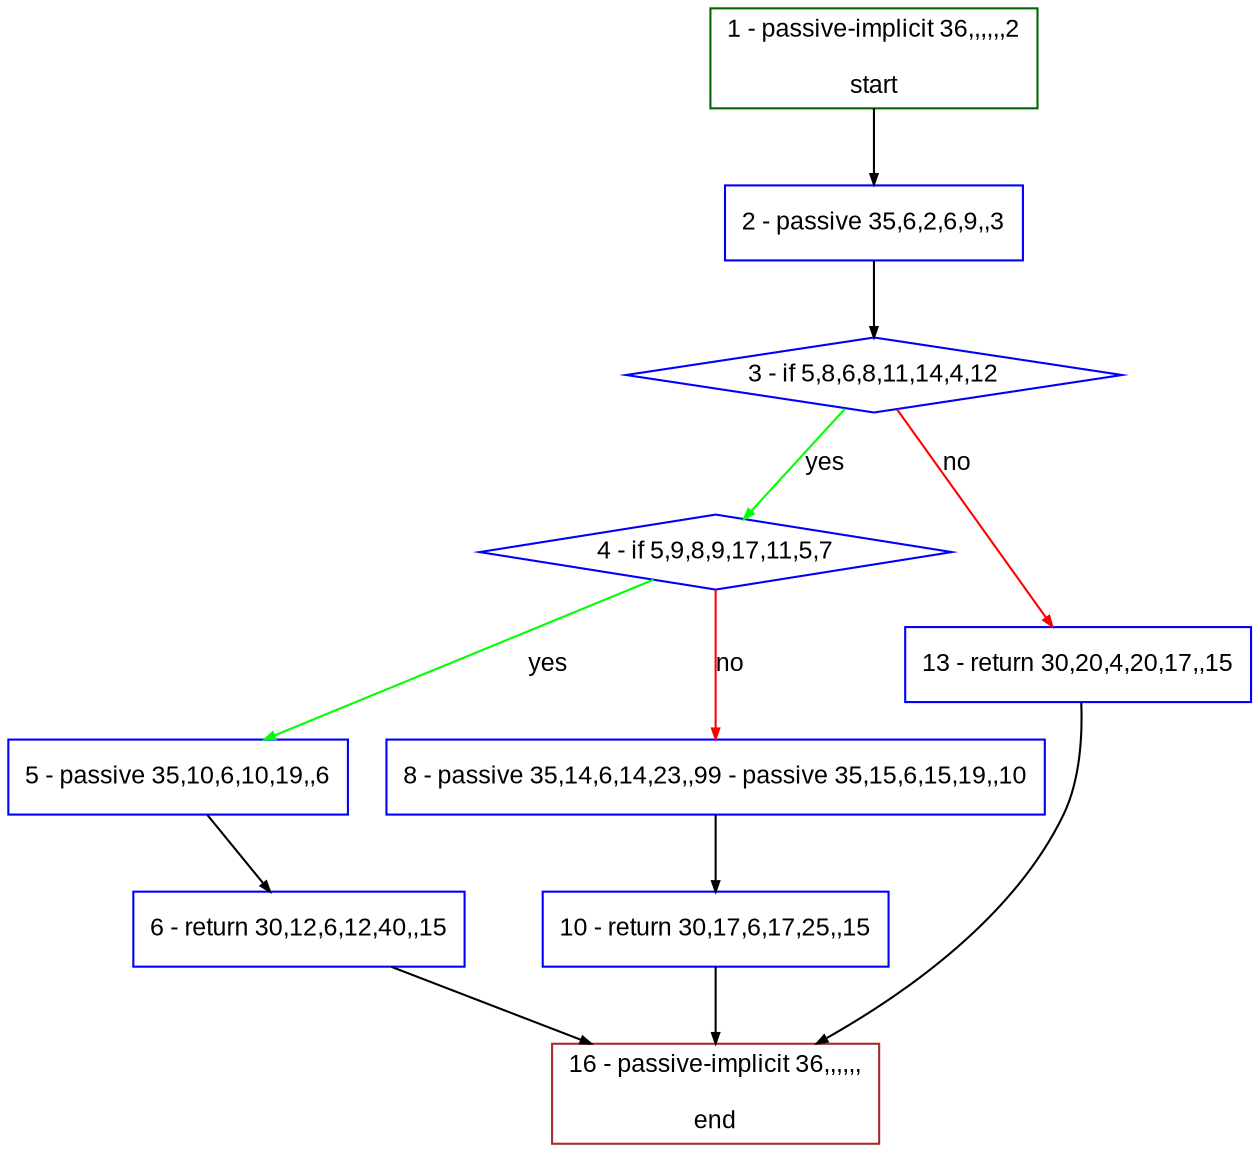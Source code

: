 digraph "" {
  graph [bgcolor="white", fillcolor="#FFFFCC", pack="true", packmode="clust", fontname="Arial", label="", fontsize="12", compound="true", style="rounded,filled"];
  node [node_initialized="no", fillcolor="white", fontname="Arial", label="", color="grey", fontsize="12", fixedsize="false", compound="true", shape="rectangle", style="filled"];
  edge [arrowtail="none", lhead="", fontcolor="black", fontname="Arial", label="", color="black", fontsize="12", arrowhead="normal", arrowsize="0.5", compound="true", ltail="", dir="forward"];
  __N1 [fillcolor="#ffffff", label="2 - passive 35,6,2,6,9,,3", color="#0000ff", shape="box", style="filled"];
  __N2 [fillcolor="#ffffff", label="1 - passive-implicit 36,,,,,,2\n\nstart", color="#006400", shape="box", style="filled"];
  __N3 [fillcolor="#ffffff", label="3 - if 5,8,6,8,11,14,4,12", color="#0000ff", shape="diamond", style="filled"];
  __N4 [fillcolor="#ffffff", label="4 - if 5,9,8,9,17,11,5,7", color="#0000ff", shape="diamond", style="filled"];
  __N5 [fillcolor="#ffffff", label="13 - return 30,20,4,20,17,,15", color="#0000ff", shape="box", style="filled"];
  __N6 [fillcolor="#ffffff", label="5 - passive 35,10,6,10,19,,6", color="#0000ff", shape="box", style="filled"];
  __N7 [fillcolor="#ffffff", label="8 - passive 35,14,6,14,23,,99 - passive 35,15,6,15,19,,10", color="#0000ff", shape="box", style="filled"];
  __N8 [fillcolor="#ffffff", label="6 - return 30,12,6,12,40,,15", color="#0000ff", shape="box", style="filled"];
  __N9 [fillcolor="#ffffff", label="16 - passive-implicit 36,,,,,,\n\nend", color="#a52a2a", shape="box", style="filled"];
  __N10 [fillcolor="#ffffff", label="10 - return 30,17,6,17,25,,15", color="#0000ff", shape="box", style="filled"];
  __N2 -> __N1 [arrowtail="none", color="#000000", label="", arrowhead="normal", dir="forward"];
  __N1 -> __N3 [arrowtail="none", color="#000000", label="", arrowhead="normal", dir="forward"];
  __N3 -> __N4 [arrowtail="none", color="#00ff00", label="yes", arrowhead="normal", dir="forward"];
  __N3 -> __N5 [arrowtail="none", color="#ff0000", label="no", arrowhead="normal", dir="forward"];
  __N4 -> __N6 [arrowtail="none", color="#00ff00", label="yes", arrowhead="normal", dir="forward"];
  __N4 -> __N7 [arrowtail="none", color="#ff0000", label="no", arrowhead="normal", dir="forward"];
  __N6 -> __N8 [arrowtail="none", color="#000000", label="", arrowhead="normal", dir="forward"];
  __N8 -> __N9 [arrowtail="none", color="#000000", label="", arrowhead="normal", dir="forward"];
  __N7 -> __N10 [arrowtail="none", color="#000000", label="", arrowhead="normal", dir="forward"];
  __N10 -> __N9 [arrowtail="none", color="#000000", label="", arrowhead="normal", dir="forward"];
  __N5 -> __N9 [arrowtail="none", color="#000000", label="", arrowhead="normal", dir="forward"];
}
